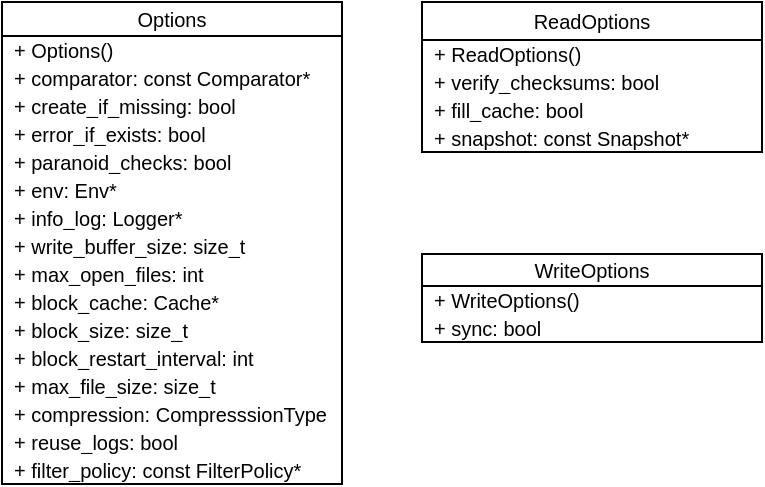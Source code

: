 <mxfile version="12.1.0" type="device" pages="1"><diagram id="nDmuBW9h7p2_wenKGpNe" name="Page-1"><mxGraphModel dx="981" dy="534" grid="1" gridSize="10" guides="1" tooltips="1" connect="1" arrows="1" fold="1" page="1" pageScale="1" pageWidth="1654" pageHeight="1169" math="0" shadow="0"><root><mxCell id="0"/><mxCell id="1" parent="0"/><mxCell id="Gac1oFfl-_KmYqMjaavx-36" value="Options" style="swimlane;fontStyle=0;childLayout=stackLayout;horizontal=1;startSize=17;fillColor=none;horizontalStack=0;resizeParent=1;resizeParentMax=0;resizeLast=0;collapsible=1;marginBottom=0;fontSize=10;" vertex="1" parent="1"><mxGeometry x="390" y="90" width="170" height="241" as="geometry"/></mxCell><mxCell id="Gac1oFfl-_KmYqMjaavx-37" value="+ Options()" style="text;strokeColor=none;fillColor=none;align=left;verticalAlign=middle;spacingLeft=4;spacingRight=4;overflow=hidden;rotatable=0;points=[[0,0.5],[1,0.5]];portConstraint=eastwest;fontSize=10;" vertex="1" parent="Gac1oFfl-_KmYqMjaavx-36"><mxGeometry y="17" width="170" height="14" as="geometry"/></mxCell><mxCell id="Gac1oFfl-_KmYqMjaavx-38" value="+ comparator: const Comparator*" style="text;strokeColor=none;fillColor=none;align=left;verticalAlign=middle;spacingLeft=4;spacingRight=4;overflow=hidden;rotatable=0;points=[[0,0.5],[1,0.5]];portConstraint=eastwest;fontSize=10;" vertex="1" parent="Gac1oFfl-_KmYqMjaavx-36"><mxGeometry y="31" width="170" height="14" as="geometry"/></mxCell><mxCell id="Gac1oFfl-_KmYqMjaavx-39" value="+ create_if_missing: bool" style="text;strokeColor=none;fillColor=none;align=left;verticalAlign=middle;spacingLeft=4;spacingRight=4;overflow=hidden;rotatable=0;points=[[0,0.5],[1,0.5]];portConstraint=eastwest;fontSize=10;" vertex="1" parent="Gac1oFfl-_KmYqMjaavx-36"><mxGeometry y="45" width="170" height="14" as="geometry"/></mxCell><mxCell id="Gac1oFfl-_KmYqMjaavx-40" value="+ error_if_exists: bool" style="text;strokeColor=none;fillColor=none;align=left;verticalAlign=middle;spacingLeft=4;spacingRight=4;overflow=hidden;rotatable=0;points=[[0,0.5],[1,0.5]];portConstraint=eastwest;fontSize=10;" vertex="1" parent="Gac1oFfl-_KmYqMjaavx-36"><mxGeometry y="59" width="170" height="14" as="geometry"/></mxCell><mxCell id="Gac1oFfl-_KmYqMjaavx-41" value="+ paranoid_checks: bool" style="text;strokeColor=none;fillColor=none;align=left;verticalAlign=middle;spacingLeft=4;spacingRight=4;overflow=hidden;rotatable=0;points=[[0,0.5],[1,0.5]];portConstraint=eastwest;fontSize=10;" vertex="1" parent="Gac1oFfl-_KmYqMjaavx-36"><mxGeometry y="73" width="170" height="14" as="geometry"/></mxCell><mxCell id="Gac1oFfl-_KmYqMjaavx-42" value="+ env: Env*" style="text;strokeColor=none;fillColor=none;align=left;verticalAlign=middle;spacingLeft=4;spacingRight=4;overflow=hidden;rotatable=0;points=[[0,0.5],[1,0.5]];portConstraint=eastwest;fontSize=10;" vertex="1" parent="Gac1oFfl-_KmYqMjaavx-36"><mxGeometry y="87" width="170" height="14" as="geometry"/></mxCell><mxCell id="Gac1oFfl-_KmYqMjaavx-43" value="+ info_log: Logger*" style="text;strokeColor=none;fillColor=none;align=left;verticalAlign=middle;spacingLeft=4;spacingRight=4;overflow=hidden;rotatable=0;points=[[0,0.5],[1,0.5]];portConstraint=eastwest;fontSize=10;" vertex="1" parent="Gac1oFfl-_KmYqMjaavx-36"><mxGeometry y="101" width="170" height="14" as="geometry"/></mxCell><mxCell id="Gac1oFfl-_KmYqMjaavx-44" value="+ write_buffer_size: size_t" style="text;strokeColor=none;fillColor=none;align=left;verticalAlign=middle;spacingLeft=4;spacingRight=4;overflow=hidden;rotatable=0;points=[[0,0.5],[1,0.5]];portConstraint=eastwest;fontSize=10;" vertex="1" parent="Gac1oFfl-_KmYqMjaavx-36"><mxGeometry y="115" width="170" height="14" as="geometry"/></mxCell><mxCell id="Gac1oFfl-_KmYqMjaavx-45" value="+ max_open_files: int" style="text;strokeColor=none;fillColor=none;align=left;verticalAlign=middle;spacingLeft=4;spacingRight=4;overflow=hidden;rotatable=0;points=[[0,0.5],[1,0.5]];portConstraint=eastwest;fontSize=10;" vertex="1" parent="Gac1oFfl-_KmYqMjaavx-36"><mxGeometry y="129" width="170" height="14" as="geometry"/></mxCell><mxCell id="Gac1oFfl-_KmYqMjaavx-46" value="+ block_cache: Cache*" style="text;strokeColor=none;fillColor=none;align=left;verticalAlign=middle;spacingLeft=4;spacingRight=4;overflow=hidden;rotatable=0;points=[[0,0.5],[1,0.5]];portConstraint=eastwest;fontSize=10;" vertex="1" parent="Gac1oFfl-_KmYqMjaavx-36"><mxGeometry y="143" width="170" height="14" as="geometry"/></mxCell><mxCell id="Gac1oFfl-_KmYqMjaavx-47" value="+ block_size: size_t" style="text;strokeColor=none;fillColor=none;align=left;verticalAlign=middle;spacingLeft=4;spacingRight=4;overflow=hidden;rotatable=0;points=[[0,0.5],[1,0.5]];portConstraint=eastwest;fontSize=10;" vertex="1" parent="Gac1oFfl-_KmYqMjaavx-36"><mxGeometry y="157" width="170" height="14" as="geometry"/></mxCell><mxCell id="Gac1oFfl-_KmYqMjaavx-48" value="+ block_restart_interval: int" style="text;strokeColor=none;fillColor=none;align=left;verticalAlign=middle;spacingLeft=4;spacingRight=4;overflow=hidden;rotatable=0;points=[[0,0.5],[1,0.5]];portConstraint=eastwest;fontSize=10;" vertex="1" parent="Gac1oFfl-_KmYqMjaavx-36"><mxGeometry y="171" width="170" height="14" as="geometry"/></mxCell><mxCell id="Gac1oFfl-_KmYqMjaavx-49" value="+ max_file_size: size_t" style="text;strokeColor=none;fillColor=none;align=left;verticalAlign=middle;spacingLeft=4;spacingRight=4;overflow=hidden;rotatable=0;points=[[0,0.5],[1,0.5]];portConstraint=eastwest;fontSize=10;" vertex="1" parent="Gac1oFfl-_KmYqMjaavx-36"><mxGeometry y="185" width="170" height="14" as="geometry"/></mxCell><mxCell id="Gac1oFfl-_KmYqMjaavx-50" value="+ compression: CompresssionType" style="text;strokeColor=none;fillColor=none;align=left;verticalAlign=middle;spacingLeft=4;spacingRight=4;overflow=hidden;rotatable=0;points=[[0,0.5],[1,0.5]];portConstraint=eastwest;fontSize=10;" vertex="1" parent="Gac1oFfl-_KmYqMjaavx-36"><mxGeometry y="199" width="170" height="14" as="geometry"/></mxCell><mxCell id="Gac1oFfl-_KmYqMjaavx-51" value="+ reuse_logs: bool" style="text;strokeColor=none;fillColor=none;align=left;verticalAlign=middle;spacingLeft=4;spacingRight=4;overflow=hidden;rotatable=0;points=[[0,0.5],[1,0.5]];portConstraint=eastwest;fontSize=10;" vertex="1" parent="Gac1oFfl-_KmYqMjaavx-36"><mxGeometry y="213" width="170" height="14" as="geometry"/></mxCell><mxCell id="Gac1oFfl-_KmYqMjaavx-52" value="+ filter_policy: const FilterPolicy*" style="text;strokeColor=none;fillColor=none;align=left;verticalAlign=middle;spacingLeft=4;spacingRight=4;overflow=hidden;rotatable=0;points=[[0,0.5],[1,0.5]];portConstraint=eastwest;fontSize=10;" vertex="1" parent="Gac1oFfl-_KmYqMjaavx-36"><mxGeometry y="227" width="170" height="14" as="geometry"/></mxCell><mxCell id="Gac1oFfl-_KmYqMjaavx-53" value="ReadOptions" style="swimlane;fontStyle=0;childLayout=stackLayout;horizontal=1;startSize=19;fillColor=none;horizontalStack=0;resizeParent=1;resizeParentMax=0;resizeLast=0;collapsible=1;marginBottom=0;fontSize=10;" vertex="1" parent="1"><mxGeometry x="600" y="90" width="170" height="75" as="geometry"/></mxCell><mxCell id="Gac1oFfl-_KmYqMjaavx-54" value="+ ReadOptions()" style="text;strokeColor=none;fillColor=none;align=left;verticalAlign=middle;spacingLeft=4;spacingRight=4;overflow=hidden;rotatable=0;points=[[0,0.5],[1,0.5]];portConstraint=eastwest;fontSize=10;" vertex="1" parent="Gac1oFfl-_KmYqMjaavx-53"><mxGeometry y="19" width="170" height="14" as="geometry"/></mxCell><mxCell id="Gac1oFfl-_KmYqMjaavx-55" value="+ verify_checksums: bool" style="text;strokeColor=none;fillColor=none;align=left;verticalAlign=middle;spacingLeft=4;spacingRight=4;overflow=hidden;rotatable=0;points=[[0,0.5],[1,0.5]];portConstraint=eastwest;fontSize=10;" vertex="1" parent="Gac1oFfl-_KmYqMjaavx-53"><mxGeometry y="33" width="170" height="14" as="geometry"/></mxCell><mxCell id="Gac1oFfl-_KmYqMjaavx-56" value="+ fill_cache: bool" style="text;strokeColor=none;fillColor=none;align=left;verticalAlign=middle;spacingLeft=4;spacingRight=4;overflow=hidden;rotatable=0;points=[[0,0.5],[1,0.5]];portConstraint=eastwest;fontSize=10;" vertex="1" parent="Gac1oFfl-_KmYqMjaavx-53"><mxGeometry y="47" width="170" height="14" as="geometry"/></mxCell><mxCell id="Gac1oFfl-_KmYqMjaavx-57" value="+ snapshot: const Snapshot*" style="text;strokeColor=none;fillColor=none;align=left;verticalAlign=middle;spacingLeft=4;spacingRight=4;overflow=hidden;rotatable=0;points=[[0,0.5],[1,0.5]];portConstraint=eastwest;fontSize=10;" vertex="1" parent="Gac1oFfl-_KmYqMjaavx-53"><mxGeometry y="61" width="170" height="14" as="geometry"/></mxCell><mxCell id="Gac1oFfl-_KmYqMjaavx-87" value="WriteOptions" style="swimlane;fontStyle=0;childLayout=stackLayout;horizontal=1;startSize=16;fillColor=none;horizontalStack=0;resizeParent=1;resizeParentMax=0;resizeLast=0;collapsible=1;marginBottom=0;fontSize=10;" vertex="1" parent="1"><mxGeometry x="600" y="216" width="170" height="44" as="geometry"/></mxCell><mxCell id="Gac1oFfl-_KmYqMjaavx-88" value="+ WriteOptions()" style="text;strokeColor=none;fillColor=none;align=left;verticalAlign=middle;spacingLeft=4;spacingRight=4;overflow=hidden;rotatable=0;points=[[0,0.5],[1,0.5]];portConstraint=eastwest;fontSize=10;" vertex="1" parent="Gac1oFfl-_KmYqMjaavx-87"><mxGeometry y="16" width="170" height="14" as="geometry"/></mxCell><mxCell id="Gac1oFfl-_KmYqMjaavx-89" value="+ sync: bool" style="text;strokeColor=none;fillColor=none;align=left;verticalAlign=middle;spacingLeft=4;spacingRight=4;overflow=hidden;rotatable=0;points=[[0,0.5],[1,0.5]];portConstraint=eastwest;fontSize=10;" vertex="1" parent="Gac1oFfl-_KmYqMjaavx-87"><mxGeometry y="30" width="170" height="14" as="geometry"/></mxCell></root></mxGraphModel></diagram></mxfile>
